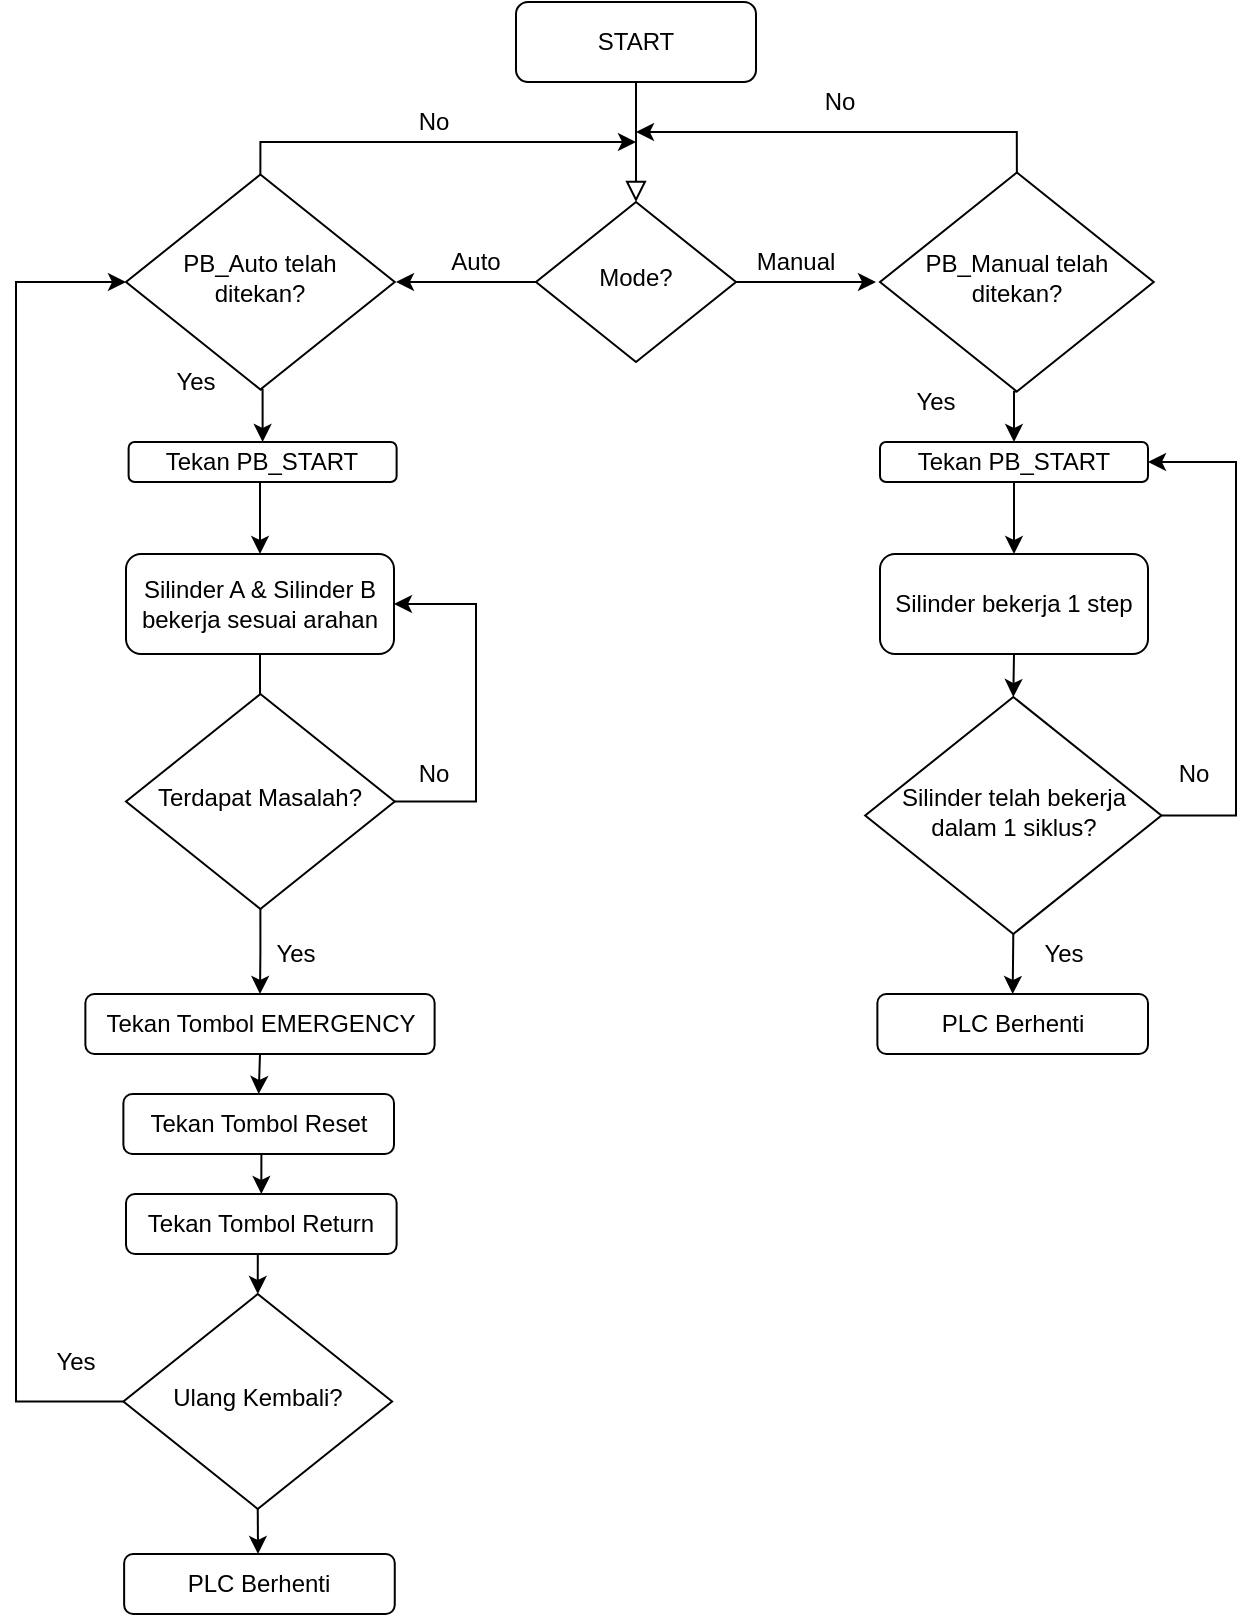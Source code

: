 <mxfile version="14.6.6" type="github">
  <diagram id="C5RBs43oDa-KdzZeNtuy" name="Page-1">
    <mxGraphModel dx="1695" dy="520" grid="1" gridSize="10" guides="1" tooltips="1" connect="1" arrows="1" fold="1" page="1" pageScale="1" pageWidth="827" pageHeight="1169" math="0" shadow="0">
      <root>
        <mxCell id="WIyWlLk6GJQsqaUBKTNV-0" />
        <mxCell id="WIyWlLk6GJQsqaUBKTNV-1" parent="WIyWlLk6GJQsqaUBKTNV-0" />
        <mxCell id="WIyWlLk6GJQsqaUBKTNV-2" value="" style="rounded=0;html=1;jettySize=auto;orthogonalLoop=1;fontSize=11;endArrow=block;endFill=0;endSize=8;strokeWidth=1;shadow=0;labelBackgroundColor=none;edgeStyle=orthogonalEdgeStyle;" parent="WIyWlLk6GJQsqaUBKTNV-1" source="WIyWlLk6GJQsqaUBKTNV-3" target="WIyWlLk6GJQsqaUBKTNV-6" edge="1">
          <mxGeometry relative="1" as="geometry" />
        </mxCell>
        <mxCell id="WIyWlLk6GJQsqaUBKTNV-3" value="START" style="rounded=1;whiteSpace=wrap;html=1;fontSize=12;glass=0;strokeWidth=1;shadow=0;" parent="WIyWlLk6GJQsqaUBKTNV-1" vertex="1">
          <mxGeometry x="160" y="70" width="120" height="40" as="geometry" />
        </mxCell>
        <mxCell id="vSSBp46e8t80y5afnP1h-3" value="" style="edgeStyle=orthogonalEdgeStyle;rounded=0;orthogonalLoop=1;jettySize=auto;html=1;" edge="1" parent="WIyWlLk6GJQsqaUBKTNV-1" source="WIyWlLk6GJQsqaUBKTNV-6">
          <mxGeometry relative="1" as="geometry">
            <mxPoint x="100" y="210" as="targetPoint" />
          </mxGeometry>
        </mxCell>
        <mxCell id="vSSBp46e8t80y5afnP1h-10" style="edgeStyle=orthogonalEdgeStyle;rounded=0;orthogonalLoop=1;jettySize=auto;html=1;exitX=1;exitY=0.5;exitDx=0;exitDy=0;entryX=0;entryY=0.5;entryDx=0;entryDy=0;" edge="1" parent="WIyWlLk6GJQsqaUBKTNV-1" source="WIyWlLk6GJQsqaUBKTNV-6">
          <mxGeometry relative="1" as="geometry">
            <mxPoint x="340" y="210" as="targetPoint" />
          </mxGeometry>
        </mxCell>
        <mxCell id="WIyWlLk6GJQsqaUBKTNV-6" value="Mode?" style="rhombus;whiteSpace=wrap;html=1;shadow=0;fontFamily=Helvetica;fontSize=12;align=center;strokeWidth=1;spacing=6;spacingTop=-4;" parent="WIyWlLk6GJQsqaUBKTNV-1" vertex="1">
          <mxGeometry x="170" y="170" width="100" height="80" as="geometry" />
        </mxCell>
        <mxCell id="vSSBp46e8t80y5afnP1h-6" value="Auto" style="text;html=1;strokeColor=none;fillColor=none;align=center;verticalAlign=middle;whiteSpace=wrap;rounded=0;" vertex="1" parent="WIyWlLk6GJQsqaUBKTNV-1">
          <mxGeometry x="120" y="190" width="40" height="20" as="geometry" />
        </mxCell>
        <mxCell id="vSSBp46e8t80y5afnP1h-11" value="Manual" style="text;html=1;strokeColor=none;fillColor=none;align=center;verticalAlign=middle;whiteSpace=wrap;rounded=0;" vertex="1" parent="WIyWlLk6GJQsqaUBKTNV-1">
          <mxGeometry x="280" y="190" width="40" height="20" as="geometry" />
        </mxCell>
        <mxCell id="vSSBp46e8t80y5afnP1h-26" style="edgeStyle=orthogonalEdgeStyle;rounded=0;orthogonalLoop=1;jettySize=auto;html=1;exitX=0.5;exitY=0;exitDx=0;exitDy=0;" edge="1" parent="WIyWlLk6GJQsqaUBKTNV-1" source="vSSBp46e8t80y5afnP1h-12">
          <mxGeometry relative="1" as="geometry">
            <mxPoint x="220" y="140" as="targetPoint" />
            <Array as="points">
              <mxPoint x="32" y="140" />
            </Array>
          </mxGeometry>
        </mxCell>
        <mxCell id="vSSBp46e8t80y5afnP1h-62" style="edgeStyle=orthogonalEdgeStyle;rounded=0;orthogonalLoop=1;jettySize=auto;html=1;exitX=0.5;exitY=1;exitDx=0;exitDy=0;entryX=0.5;entryY=0;entryDx=0;entryDy=0;" edge="1" parent="WIyWlLk6GJQsqaUBKTNV-1" source="vSSBp46e8t80y5afnP1h-12" target="vSSBp46e8t80y5afnP1h-59">
          <mxGeometry relative="1" as="geometry" />
        </mxCell>
        <mxCell id="vSSBp46e8t80y5afnP1h-12" value="PB_Auto telah ditekan?" style="rhombus;whiteSpace=wrap;html=1;shadow=0;fontFamily=Helvetica;fontSize=12;align=center;strokeWidth=1;spacing=6;spacingTop=-4;" vertex="1" parent="WIyWlLk6GJQsqaUBKTNV-1">
          <mxGeometry x="-35" y="156.25" width="134.38" height="107.5" as="geometry" />
        </mxCell>
        <mxCell id="vSSBp46e8t80y5afnP1h-29" style="edgeStyle=orthogonalEdgeStyle;rounded=0;orthogonalLoop=1;jettySize=auto;html=1;exitX=0.5;exitY=0;exitDx=0;exitDy=0;" edge="1" parent="WIyWlLk6GJQsqaUBKTNV-1" source="vSSBp46e8t80y5afnP1h-13">
          <mxGeometry relative="1" as="geometry">
            <mxPoint x="220" y="135" as="targetPoint" />
            <Array as="points">
              <mxPoint x="410" y="135" />
            </Array>
          </mxGeometry>
        </mxCell>
        <mxCell id="vSSBp46e8t80y5afnP1h-66" style="edgeStyle=orthogonalEdgeStyle;rounded=0;orthogonalLoop=1;jettySize=auto;html=1;exitX=0.5;exitY=1;exitDx=0;exitDy=0;entryX=0.5;entryY=0;entryDx=0;entryDy=0;" edge="1" parent="WIyWlLk6GJQsqaUBKTNV-1" source="vSSBp46e8t80y5afnP1h-13" target="vSSBp46e8t80y5afnP1h-64">
          <mxGeometry relative="1" as="geometry" />
        </mxCell>
        <mxCell id="vSSBp46e8t80y5afnP1h-13" value="PB_Manual telah ditekan?" style="rhombus;whiteSpace=wrap;html=1;shadow=0;fontFamily=Helvetica;fontSize=12;align=center;strokeWidth=1;spacing=6;spacingTop=-4;" vertex="1" parent="WIyWlLk6GJQsqaUBKTNV-1">
          <mxGeometry x="342" y="155.25" width="136.88" height="109.5" as="geometry" />
        </mxCell>
        <mxCell id="vSSBp46e8t80y5afnP1h-43" style="edgeStyle=orthogonalEdgeStyle;rounded=0;orthogonalLoop=1;jettySize=auto;html=1;exitX=0.5;exitY=1;exitDx=0;exitDy=0;entryX=0.5;entryY=0;entryDx=0;entryDy=0;" edge="1" parent="WIyWlLk6GJQsqaUBKTNV-1" source="vSSBp46e8t80y5afnP1h-14">
          <mxGeometry relative="1" as="geometry">
            <mxPoint x="32.19" y="436" as="targetPoint" />
          </mxGeometry>
        </mxCell>
        <mxCell id="vSSBp46e8t80y5afnP1h-14" value="Silinder A &amp;amp; Silinder B bekerja sesuai arahan" style="rounded=1;whiteSpace=wrap;html=1;fontSize=12;glass=0;strokeWidth=1;shadow=0;" vertex="1" parent="WIyWlLk6GJQsqaUBKTNV-1">
          <mxGeometry x="-35" y="346" width="134" height="50" as="geometry" />
        </mxCell>
        <mxCell id="vSSBp46e8t80y5afnP1h-17" value="Yes" style="text;html=1;strokeColor=none;fillColor=none;align=center;verticalAlign=middle;whiteSpace=wrap;rounded=0;" vertex="1" parent="WIyWlLk6GJQsqaUBKTNV-1">
          <mxGeometry x="-20" y="250" width="40" height="20" as="geometry" />
        </mxCell>
        <mxCell id="vSSBp46e8t80y5afnP1h-28" value="No" style="text;html=1;strokeColor=none;fillColor=none;align=center;verticalAlign=middle;whiteSpace=wrap;rounded=0;" vertex="1" parent="WIyWlLk6GJQsqaUBKTNV-1">
          <mxGeometry x="99.38" y="120" width="40" height="20" as="geometry" />
        </mxCell>
        <mxCell id="vSSBp46e8t80y5afnP1h-30" value="No" style="text;html=1;strokeColor=none;fillColor=none;align=center;verticalAlign=middle;whiteSpace=wrap;rounded=0;" vertex="1" parent="WIyWlLk6GJQsqaUBKTNV-1">
          <mxGeometry x="302" y="110" width="40" height="20" as="geometry" />
        </mxCell>
        <mxCell id="vSSBp46e8t80y5afnP1h-36" style="edgeStyle=orthogonalEdgeStyle;rounded=0;orthogonalLoop=1;jettySize=auto;html=1;exitX=1;exitY=0.5;exitDx=0;exitDy=0;entryX=1;entryY=0.5;entryDx=0;entryDy=0;" edge="1" parent="WIyWlLk6GJQsqaUBKTNV-1" source="vSSBp46e8t80y5afnP1h-31" target="vSSBp46e8t80y5afnP1h-14">
          <mxGeometry relative="1" as="geometry">
            <Array as="points">
              <mxPoint x="140" y="470" />
              <mxPoint x="140" y="371" />
            </Array>
          </mxGeometry>
        </mxCell>
        <mxCell id="vSSBp46e8t80y5afnP1h-42" style="edgeStyle=orthogonalEdgeStyle;rounded=0;orthogonalLoop=1;jettySize=auto;html=1;exitX=0.5;exitY=1;exitDx=0;exitDy=0;entryX=0.5;entryY=0;entryDx=0;entryDy=0;" edge="1" parent="WIyWlLk6GJQsqaUBKTNV-1" source="vSSBp46e8t80y5afnP1h-31" target="vSSBp46e8t80y5afnP1h-39">
          <mxGeometry relative="1" as="geometry" />
        </mxCell>
        <mxCell id="vSSBp46e8t80y5afnP1h-31" value="Terdapat Masalah?" style="rhombus;whiteSpace=wrap;html=1;shadow=0;fontFamily=Helvetica;fontSize=12;align=center;strokeWidth=1;spacing=6;spacingTop=-4;" vertex="1" parent="WIyWlLk6GJQsqaUBKTNV-1">
          <mxGeometry x="-35" y="416" width="134.38" height="107.5" as="geometry" />
        </mxCell>
        <mxCell id="vSSBp46e8t80y5afnP1h-37" value="No" style="text;html=1;strokeColor=none;fillColor=none;align=center;verticalAlign=middle;whiteSpace=wrap;rounded=0;" vertex="1" parent="WIyWlLk6GJQsqaUBKTNV-1">
          <mxGeometry x="99" y="446" width="40" height="20" as="geometry" />
        </mxCell>
        <mxCell id="vSSBp46e8t80y5afnP1h-38" value="Yes" style="text;html=1;strokeColor=none;fillColor=none;align=center;verticalAlign=middle;whiteSpace=wrap;rounded=0;" vertex="1" parent="WIyWlLk6GJQsqaUBKTNV-1">
          <mxGeometry x="30" y="536" width="40" height="20" as="geometry" />
        </mxCell>
        <mxCell id="vSSBp46e8t80y5afnP1h-45" style="edgeStyle=orthogonalEdgeStyle;rounded=0;orthogonalLoop=1;jettySize=auto;html=1;exitX=0.5;exitY=1;exitDx=0;exitDy=0;entryX=0.5;entryY=0;entryDx=0;entryDy=0;" edge="1" parent="WIyWlLk6GJQsqaUBKTNV-1" source="vSSBp46e8t80y5afnP1h-39" target="vSSBp46e8t80y5afnP1h-44">
          <mxGeometry relative="1" as="geometry" />
        </mxCell>
        <mxCell id="vSSBp46e8t80y5afnP1h-39" value="Tekan Tombol EMERGENCY" style="rounded=1;whiteSpace=wrap;html=1;fontSize=12;glass=0;strokeWidth=1;shadow=0;" vertex="1" parent="WIyWlLk6GJQsqaUBKTNV-1">
          <mxGeometry x="-55.31" y="566" width="174.62" height="30" as="geometry" />
        </mxCell>
        <mxCell id="vSSBp46e8t80y5afnP1h-41" value="" style="edgeStyle=orthogonalEdgeStyle;rounded=0;orthogonalLoop=1;jettySize=auto;html=1;exitX=0.5;exitY=1;exitDx=0;exitDy=0;entryX=0.5;entryY=0;entryDx=0;entryDy=0;endArrow=none;" edge="1" parent="WIyWlLk6GJQsqaUBKTNV-1" source="vSSBp46e8t80y5afnP1h-14">
          <mxGeometry relative="1" as="geometry">
            <mxPoint x="32" y="396" as="sourcePoint" />
            <mxPoint x="30" y="396" as="targetPoint" />
          </mxGeometry>
        </mxCell>
        <mxCell id="vSSBp46e8t80y5afnP1h-47" style="edgeStyle=orthogonalEdgeStyle;rounded=0;orthogonalLoop=1;jettySize=auto;html=1;exitX=0.5;exitY=1;exitDx=0;exitDy=0;entryX=0.5;entryY=0;entryDx=0;entryDy=0;" edge="1" parent="WIyWlLk6GJQsqaUBKTNV-1" source="vSSBp46e8t80y5afnP1h-44" target="vSSBp46e8t80y5afnP1h-46">
          <mxGeometry relative="1" as="geometry" />
        </mxCell>
        <mxCell id="vSSBp46e8t80y5afnP1h-44" value="Tekan Tombol Reset" style="rounded=1;whiteSpace=wrap;html=1;fontSize=12;glass=0;strokeWidth=1;shadow=0;" vertex="1" parent="WIyWlLk6GJQsqaUBKTNV-1">
          <mxGeometry x="-36.31" y="616" width="135.31" height="30" as="geometry" />
        </mxCell>
        <mxCell id="vSSBp46e8t80y5afnP1h-49" style="edgeStyle=orthogonalEdgeStyle;rounded=0;orthogonalLoop=1;jettySize=auto;html=1;exitX=0.5;exitY=1;exitDx=0;exitDy=0;entryX=0.5;entryY=0;entryDx=0;entryDy=0;" edge="1" parent="WIyWlLk6GJQsqaUBKTNV-1" source="vSSBp46e8t80y5afnP1h-46" target="vSSBp46e8t80y5afnP1h-48">
          <mxGeometry relative="1" as="geometry" />
        </mxCell>
        <mxCell id="vSSBp46e8t80y5afnP1h-46" value="Tekan Tombol Return" style="rounded=1;whiteSpace=wrap;html=1;fontSize=12;glass=0;strokeWidth=1;shadow=0;" vertex="1" parent="WIyWlLk6GJQsqaUBKTNV-1">
          <mxGeometry x="-35" y="666" width="135.31" height="30" as="geometry" />
        </mxCell>
        <mxCell id="vSSBp46e8t80y5afnP1h-52" style="edgeStyle=orthogonalEdgeStyle;rounded=0;orthogonalLoop=1;jettySize=auto;html=1;exitX=0;exitY=0.5;exitDx=0;exitDy=0;entryX=0;entryY=0.5;entryDx=0;entryDy=0;" edge="1" parent="WIyWlLk6GJQsqaUBKTNV-1" source="vSSBp46e8t80y5afnP1h-48" target="vSSBp46e8t80y5afnP1h-12">
          <mxGeometry relative="1" as="geometry">
            <mxPoint x="-40" y="560" as="targetPoint" />
            <Array as="points">
              <mxPoint x="-90" y="770" />
              <mxPoint x="-90" y="210" />
            </Array>
          </mxGeometry>
        </mxCell>
        <mxCell id="vSSBp46e8t80y5afnP1h-58" style="edgeStyle=orthogonalEdgeStyle;rounded=0;orthogonalLoop=1;jettySize=auto;html=1;exitX=0.5;exitY=1;exitDx=0;exitDy=0;" edge="1" parent="WIyWlLk6GJQsqaUBKTNV-1" source="vSSBp46e8t80y5afnP1h-48">
          <mxGeometry relative="1" as="geometry">
            <mxPoint x="31" y="846" as="targetPoint" />
          </mxGeometry>
        </mxCell>
        <mxCell id="vSSBp46e8t80y5afnP1h-48" value="Ulang Kembali?" style="rhombus;whiteSpace=wrap;html=1;shadow=0;fontFamily=Helvetica;fontSize=12;align=center;strokeWidth=1;spacing=6;spacingTop=-4;" vertex="1" parent="WIyWlLk6GJQsqaUBKTNV-1">
          <mxGeometry x="-36.31" y="716" width="134.38" height="107.5" as="geometry" />
        </mxCell>
        <mxCell id="vSSBp46e8t80y5afnP1h-53" value="Yes" style="text;html=1;strokeColor=none;fillColor=none;align=center;verticalAlign=middle;whiteSpace=wrap;rounded=0;" vertex="1" parent="WIyWlLk6GJQsqaUBKTNV-1">
          <mxGeometry x="-80" y="740" width="40" height="20" as="geometry" />
        </mxCell>
        <mxCell id="vSSBp46e8t80y5afnP1h-55" value="PLC Berhenti" style="rounded=1;whiteSpace=wrap;html=1;fontSize=12;glass=0;strokeWidth=1;shadow=0;" vertex="1" parent="WIyWlLk6GJQsqaUBKTNV-1">
          <mxGeometry x="-35.93" y="846" width="135.31" height="30" as="geometry" />
        </mxCell>
        <mxCell id="vSSBp46e8t80y5afnP1h-63" style="edgeStyle=orthogonalEdgeStyle;rounded=0;orthogonalLoop=1;jettySize=auto;html=1;exitX=0.5;exitY=1;exitDx=0;exitDy=0;entryX=0.5;entryY=0;entryDx=0;entryDy=0;" edge="1" parent="WIyWlLk6GJQsqaUBKTNV-1" source="vSSBp46e8t80y5afnP1h-59" target="vSSBp46e8t80y5afnP1h-14">
          <mxGeometry relative="1" as="geometry" />
        </mxCell>
        <mxCell id="vSSBp46e8t80y5afnP1h-59" value="Tekan PB_START" style="rounded=1;whiteSpace=wrap;html=1;fontSize=12;glass=0;strokeWidth=1;shadow=0;" vertex="1" parent="WIyWlLk6GJQsqaUBKTNV-1">
          <mxGeometry x="-33.69" y="290" width="134" height="20" as="geometry" />
        </mxCell>
        <mxCell id="vSSBp46e8t80y5afnP1h-70" style="edgeStyle=orthogonalEdgeStyle;rounded=0;orthogonalLoop=1;jettySize=auto;html=1;exitX=0.5;exitY=1;exitDx=0;exitDy=0;entryX=0.5;entryY=0;entryDx=0;entryDy=0;" edge="1" parent="WIyWlLk6GJQsqaUBKTNV-1" source="vSSBp46e8t80y5afnP1h-64" target="vSSBp46e8t80y5afnP1h-69">
          <mxGeometry relative="1" as="geometry" />
        </mxCell>
        <mxCell id="vSSBp46e8t80y5afnP1h-64" value="Tekan PB_START" style="rounded=1;whiteSpace=wrap;html=1;fontSize=12;glass=0;strokeWidth=1;shadow=0;" vertex="1" parent="WIyWlLk6GJQsqaUBKTNV-1">
          <mxGeometry x="342" y="290" width="134" height="20" as="geometry" />
        </mxCell>
        <mxCell id="vSSBp46e8t80y5afnP1h-65" value="Yes" style="text;html=1;strokeColor=none;fillColor=none;align=center;verticalAlign=middle;whiteSpace=wrap;rounded=0;" vertex="1" parent="WIyWlLk6GJQsqaUBKTNV-1">
          <mxGeometry x="350" y="260" width="40" height="20" as="geometry" />
        </mxCell>
        <mxCell id="vSSBp46e8t80y5afnP1h-77" style="edgeStyle=orthogonalEdgeStyle;rounded=0;orthogonalLoop=1;jettySize=auto;html=1;exitX=0.5;exitY=1;exitDx=0;exitDy=0;entryX=0.5;entryY=0;entryDx=0;entryDy=0;" edge="1" parent="WIyWlLk6GJQsqaUBKTNV-1" source="vSSBp46e8t80y5afnP1h-69" target="vSSBp46e8t80y5afnP1h-75">
          <mxGeometry relative="1" as="geometry" />
        </mxCell>
        <mxCell id="vSSBp46e8t80y5afnP1h-69" value="Silinder bekerja 1 step" style="rounded=1;whiteSpace=wrap;html=1;fontSize=12;glass=0;strokeWidth=1;shadow=0;" vertex="1" parent="WIyWlLk6GJQsqaUBKTNV-1">
          <mxGeometry x="342" y="346" width="134" height="50" as="geometry" />
        </mxCell>
        <mxCell id="vSSBp46e8t80y5afnP1h-73" value="PLC Berhenti" style="rounded=1;whiteSpace=wrap;html=1;fontSize=12;glass=0;strokeWidth=1;shadow=0;" vertex="1" parent="WIyWlLk6GJQsqaUBKTNV-1">
          <mxGeometry x="340.69" y="566" width="135.31" height="30" as="geometry" />
        </mxCell>
        <mxCell id="vSSBp46e8t80y5afnP1h-78" style="edgeStyle=orthogonalEdgeStyle;rounded=0;orthogonalLoop=1;jettySize=auto;html=1;exitX=0.5;exitY=1;exitDx=0;exitDy=0;entryX=0.5;entryY=0;entryDx=0;entryDy=0;" edge="1" parent="WIyWlLk6GJQsqaUBKTNV-1" source="vSSBp46e8t80y5afnP1h-75" target="vSSBp46e8t80y5afnP1h-73">
          <mxGeometry relative="1" as="geometry" />
        </mxCell>
        <mxCell id="vSSBp46e8t80y5afnP1h-81" style="edgeStyle=orthogonalEdgeStyle;rounded=0;orthogonalLoop=1;jettySize=auto;html=1;exitX=1;exitY=0.5;exitDx=0;exitDy=0;entryX=1;entryY=0.5;entryDx=0;entryDy=0;" edge="1" parent="WIyWlLk6GJQsqaUBKTNV-1" source="vSSBp46e8t80y5afnP1h-75" target="vSSBp46e8t80y5afnP1h-64">
          <mxGeometry relative="1" as="geometry">
            <Array as="points">
              <mxPoint x="520" y="477" />
              <mxPoint x="520" y="300" />
            </Array>
          </mxGeometry>
        </mxCell>
        <mxCell id="vSSBp46e8t80y5afnP1h-75" value="Silinder telah bekerja dalam 1 siklus?" style="rhombus;whiteSpace=wrap;html=1;shadow=0;fontFamily=Helvetica;fontSize=12;align=center;strokeWidth=1;spacing=6;spacingTop=-4;" vertex="1" parent="WIyWlLk6GJQsqaUBKTNV-1">
          <mxGeometry x="334.59" y="417.5" width="148.13" height="118.5" as="geometry" />
        </mxCell>
        <mxCell id="vSSBp46e8t80y5afnP1h-79" value="Yes" style="text;html=1;strokeColor=none;fillColor=none;align=center;verticalAlign=middle;whiteSpace=wrap;rounded=0;" vertex="1" parent="WIyWlLk6GJQsqaUBKTNV-1">
          <mxGeometry x="414" y="536" width="40" height="20" as="geometry" />
        </mxCell>
        <mxCell id="vSSBp46e8t80y5afnP1h-80" value="No" style="text;html=1;strokeColor=none;fillColor=none;align=center;verticalAlign=middle;whiteSpace=wrap;rounded=0;" vertex="1" parent="WIyWlLk6GJQsqaUBKTNV-1">
          <mxGeometry x="478.88" y="446" width="40" height="20" as="geometry" />
        </mxCell>
      </root>
    </mxGraphModel>
  </diagram>
</mxfile>
